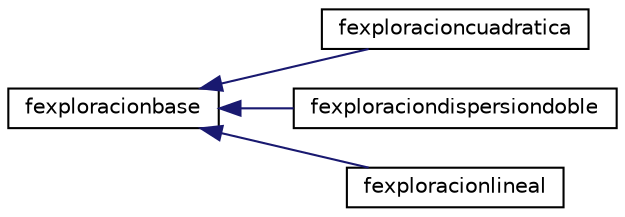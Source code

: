 digraph "Representación gráfica de la clase"
{
  edge [fontname="Helvetica",fontsize="10",labelfontname="Helvetica",labelfontsize="10"];
  node [fontname="Helvetica",fontsize="10",shape=record];
  rankdir="LR";
  Node0 [label="fexploracionbase",height=0.2,width=0.4,color="black", fillcolor="white", style="filled",URL="$classfexploracionbase.html"];
  Node0 -> Node1 [dir="back",color="midnightblue",fontsize="10",style="solid",fontname="Helvetica"];
  Node1 [label="fexploracioncuadratica",height=0.2,width=0.4,color="black", fillcolor="white", style="filled",URL="$classfexploracioncuadratica.html"];
  Node0 -> Node2 [dir="back",color="midnightblue",fontsize="10",style="solid",fontname="Helvetica"];
  Node2 [label="fexploraciondispersiondoble",height=0.2,width=0.4,color="black", fillcolor="white", style="filled",URL="$classfexploraciondispersiondoble.html"];
  Node0 -> Node3 [dir="back",color="midnightblue",fontsize="10",style="solid",fontname="Helvetica"];
  Node3 [label="fexploracionlineal",height=0.2,width=0.4,color="black", fillcolor="white", style="filled",URL="$classfexploracionlineal.html"];
}
